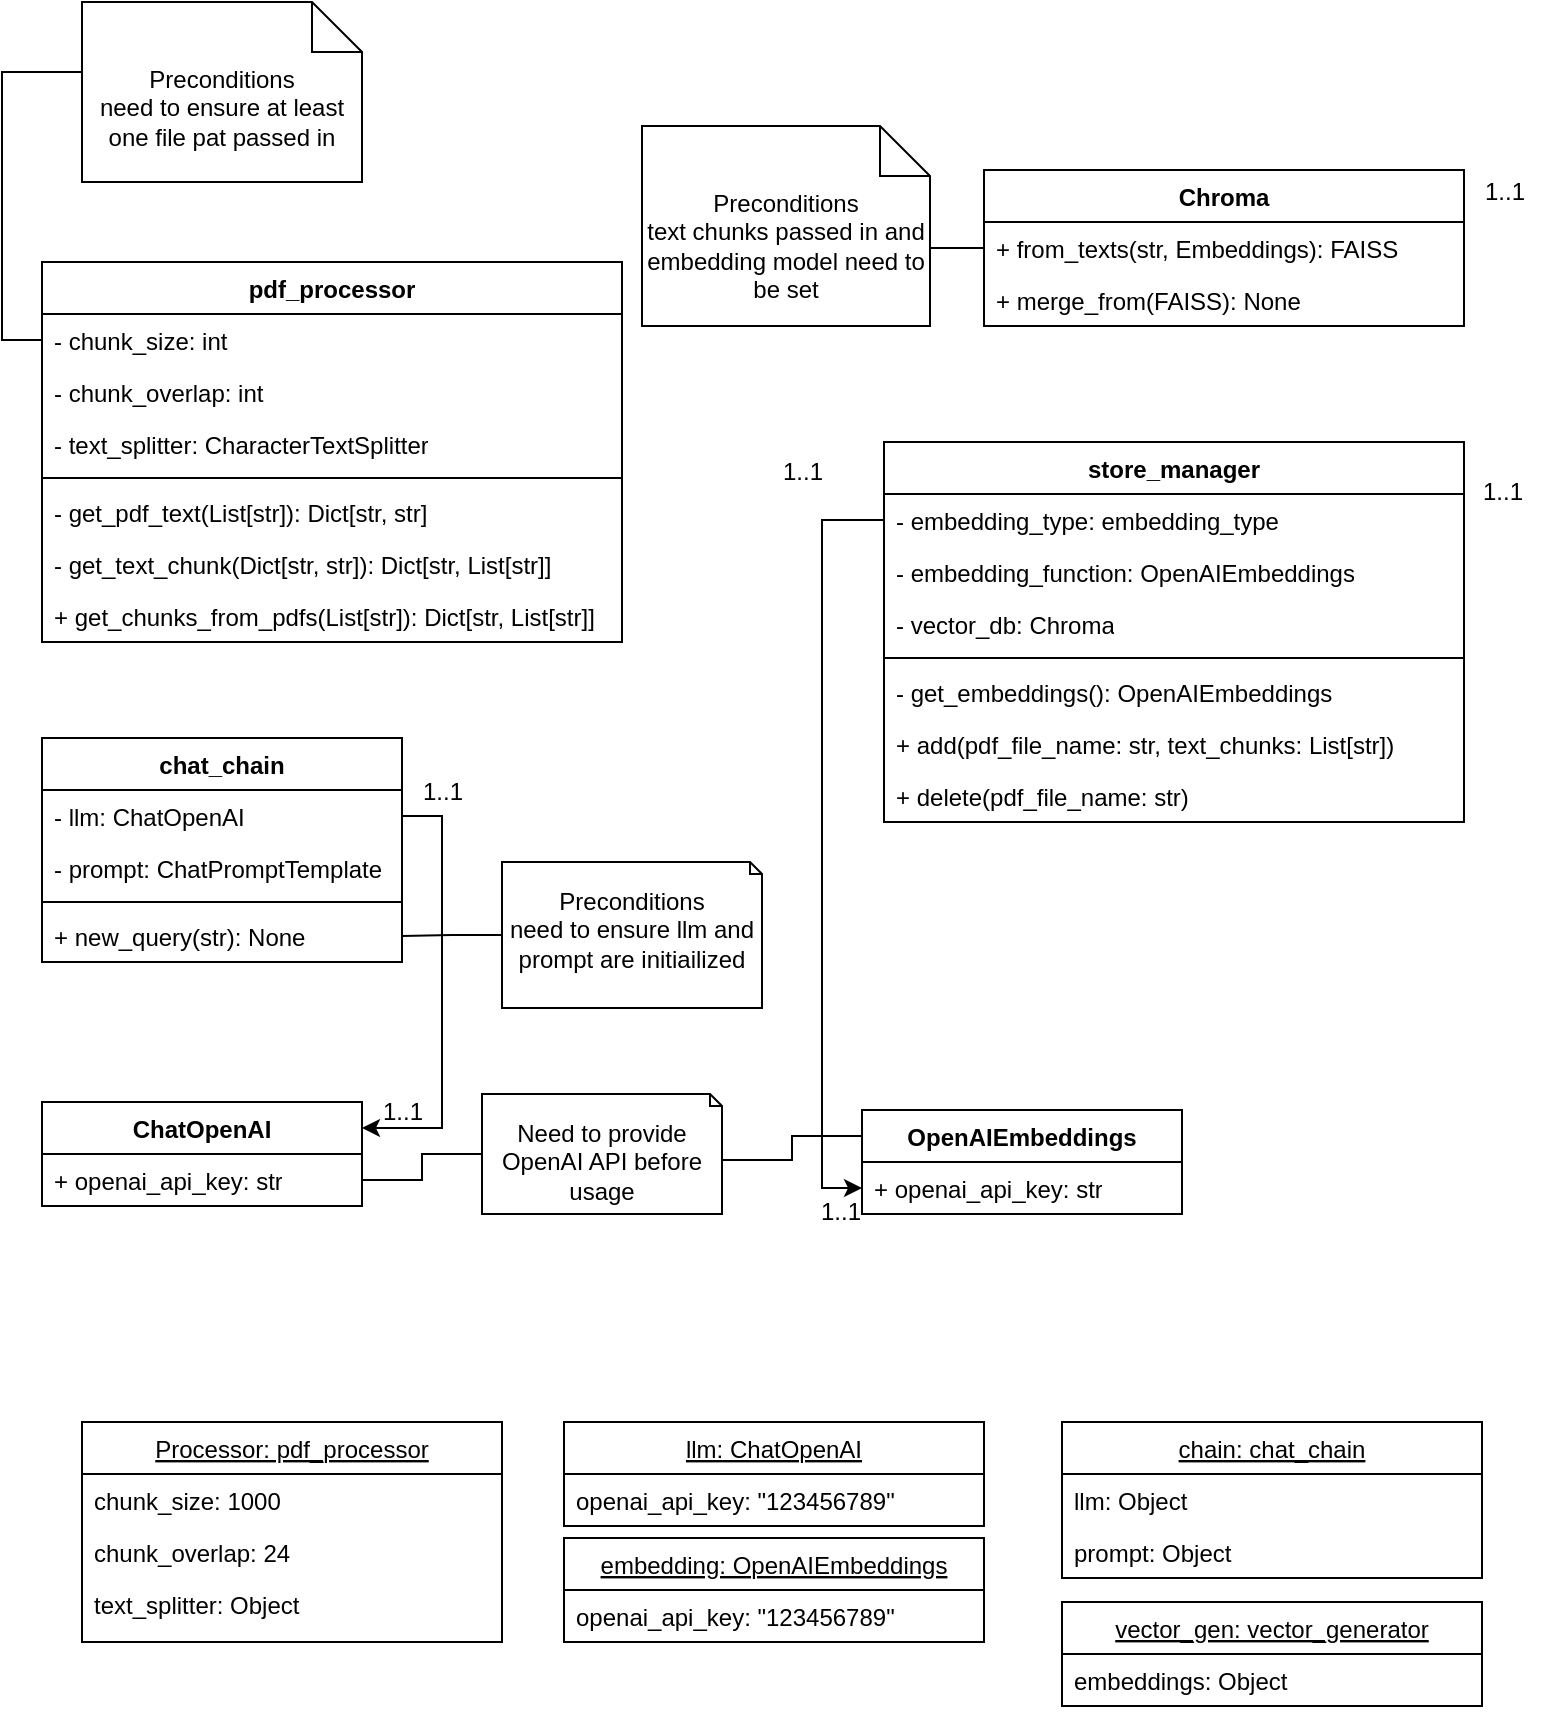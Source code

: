 <mxfile version="22.1.4" type="device">
  <diagram id="C5RBs43oDa-KdzZeNtuy" name="Page-1">
    <mxGraphModel dx="1434" dy="1919" grid="1" gridSize="10" guides="1" tooltips="1" connect="1" arrows="1" fold="1" page="1" pageScale="1" pageWidth="827" pageHeight="1169" math="0" shadow="0">
      <root>
        <mxCell id="WIyWlLk6GJQsqaUBKTNV-0" />
        <mxCell id="WIyWlLk6GJQsqaUBKTNV-1" parent="WIyWlLk6GJQsqaUBKTNV-0" />
        <mxCell id="FrNwQSdIcnlR_9s1XyZw-0" value="Processor: pdf_processor" style="swimlane;fontStyle=4;align=center;verticalAlign=top;childLayout=stackLayout;horizontal=1;startSize=26;horizontalStack=0;resizeParent=1;resizeLast=0;collapsible=1;marginBottom=0;rounded=0;shadow=0;strokeWidth=1;" parent="WIyWlLk6GJQsqaUBKTNV-1" vertex="1">
          <mxGeometry x="90" y="630" width="210" height="110" as="geometry">
            <mxRectangle x="550" y="140" width="160" height="26" as="alternateBounds" />
          </mxGeometry>
        </mxCell>
        <mxCell id="FrNwQSdIcnlR_9s1XyZw-1" value="chunk_size: 1000" style="text;align=left;verticalAlign=top;spacingLeft=4;spacingRight=4;overflow=hidden;rotatable=0;points=[[0,0.5],[1,0.5]];portConstraint=eastwest;" parent="FrNwQSdIcnlR_9s1XyZw-0" vertex="1">
          <mxGeometry y="26" width="210" height="26" as="geometry" />
        </mxCell>
        <mxCell id="FrNwQSdIcnlR_9s1XyZw-2" value="chunk_overlap: 24" style="text;align=left;verticalAlign=top;spacingLeft=4;spacingRight=4;overflow=hidden;rotatable=0;points=[[0,0.5],[1,0.5]];portConstraint=eastwest;rounded=0;shadow=0;html=0;" parent="FrNwQSdIcnlR_9s1XyZw-0" vertex="1">
          <mxGeometry y="52" width="210" height="26" as="geometry" />
        </mxCell>
        <mxCell id="FrNwQSdIcnlR_9s1XyZw-3" value="text_splitter: Object" style="text;align=left;verticalAlign=top;spacingLeft=4;spacingRight=4;overflow=hidden;rotatable=0;points=[[0,0.5],[1,0.5]];portConstraint=eastwest;rounded=0;shadow=0;html=0;" parent="FrNwQSdIcnlR_9s1XyZw-0" vertex="1">
          <mxGeometry y="78" width="210" height="26" as="geometry" />
        </mxCell>
        <mxCell id="NlZModdEgZn9xXVtde5f-0" value="store_manager" style="swimlane;fontStyle=1;align=center;verticalAlign=top;childLayout=stackLayout;horizontal=1;startSize=26;horizontalStack=0;resizeParent=1;resizeParentMax=0;resizeLast=0;collapsible=1;marginBottom=0;whiteSpace=wrap;html=1;" parent="WIyWlLk6GJQsqaUBKTNV-1" vertex="1">
          <mxGeometry x="491" y="140" width="290" height="190" as="geometry" />
        </mxCell>
        <mxCell id="NlZModdEgZn9xXVtde5f-1" value="- embedding_type: embedding_type" style="text;strokeColor=none;fillColor=none;align=left;verticalAlign=top;spacingLeft=4;spacingRight=4;overflow=hidden;rotatable=0;points=[[0,0.5],[1,0.5]];portConstraint=eastwest;whiteSpace=wrap;html=1;" parent="NlZModdEgZn9xXVtde5f-0" vertex="1">
          <mxGeometry y="26" width="290" height="26" as="geometry" />
        </mxCell>
        <mxCell id="PepiUzJY14hyAqEbrQDo-0" value="- embedding_function: OpenAIEmbeddings" style="text;strokeColor=none;fillColor=none;align=left;verticalAlign=top;spacingLeft=4;spacingRight=4;overflow=hidden;rotatable=0;points=[[0,0.5],[1,0.5]];portConstraint=eastwest;whiteSpace=wrap;html=1;" vertex="1" parent="NlZModdEgZn9xXVtde5f-0">
          <mxGeometry y="52" width="290" height="26" as="geometry" />
        </mxCell>
        <mxCell id="PepiUzJY14hyAqEbrQDo-1" value="- vector_db: Chroma" style="text;strokeColor=none;fillColor=none;align=left;verticalAlign=top;spacingLeft=4;spacingRight=4;overflow=hidden;rotatable=0;points=[[0,0.5],[1,0.5]];portConstraint=eastwest;whiteSpace=wrap;html=1;" vertex="1" parent="NlZModdEgZn9xXVtde5f-0">
          <mxGeometry y="78" width="290" height="26" as="geometry" />
        </mxCell>
        <mxCell id="NlZModdEgZn9xXVtde5f-2" value="" style="line;strokeWidth=1;fillColor=none;align=left;verticalAlign=middle;spacingTop=-1;spacingLeft=3;spacingRight=3;rotatable=0;labelPosition=right;points=[];portConstraint=eastwest;strokeColor=inherit;" parent="NlZModdEgZn9xXVtde5f-0" vertex="1">
          <mxGeometry y="104" width="290" height="8" as="geometry" />
        </mxCell>
        <mxCell id="NlZModdEgZn9xXVtde5f-3" value="- get_embeddings(): OpenAIEmbeddings" style="text;strokeColor=none;fillColor=none;align=left;verticalAlign=top;spacingLeft=4;spacingRight=4;overflow=hidden;rotatable=0;points=[[0,0.5],[1,0.5]];portConstraint=eastwest;whiteSpace=wrap;html=1;" parent="NlZModdEgZn9xXVtde5f-0" vertex="1">
          <mxGeometry y="112" width="290" height="26" as="geometry" />
        </mxCell>
        <mxCell id="NlZModdEgZn9xXVtde5f-13" value="+ add(pdf_file_name: str, text_chunks: List[str])" style="text;strokeColor=none;fillColor=none;align=left;verticalAlign=top;spacingLeft=4;spacingRight=4;overflow=hidden;rotatable=0;points=[[0,0.5],[1,0.5]];portConstraint=eastwest;whiteSpace=wrap;html=1;" parent="NlZModdEgZn9xXVtde5f-0" vertex="1">
          <mxGeometry y="138" width="290" height="26" as="geometry" />
        </mxCell>
        <mxCell id="NlZModdEgZn9xXVtde5f-14" value="+ delete(pdf_file_name: str)" style="text;strokeColor=none;fillColor=none;align=left;verticalAlign=top;spacingLeft=4;spacingRight=4;overflow=hidden;rotatable=0;points=[[0,0.5],[1,0.5]];portConstraint=eastwest;whiteSpace=wrap;html=1;" parent="NlZModdEgZn9xXVtde5f-0" vertex="1">
          <mxGeometry y="164" width="290" height="26" as="geometry" />
        </mxCell>
        <mxCell id="NlZModdEgZn9xXVtde5f-4" value="pdf_processor" style="swimlane;fontStyle=1;align=center;verticalAlign=top;childLayout=stackLayout;horizontal=1;startSize=26;horizontalStack=0;resizeParent=1;resizeParentMax=0;resizeLast=0;collapsible=1;marginBottom=0;whiteSpace=wrap;html=1;" parent="WIyWlLk6GJQsqaUBKTNV-1" vertex="1">
          <mxGeometry x="70" y="50" width="290" height="190" as="geometry" />
        </mxCell>
        <mxCell id="NlZModdEgZn9xXVtde5f-5" value="- chunk_size: int" style="text;strokeColor=none;fillColor=none;align=left;verticalAlign=top;spacingLeft=4;spacingRight=4;overflow=hidden;rotatable=0;points=[[0,0.5],[1,0.5]];portConstraint=eastwest;whiteSpace=wrap;html=1;" parent="NlZModdEgZn9xXVtde5f-4" vertex="1">
          <mxGeometry y="26" width="290" height="26" as="geometry" />
        </mxCell>
        <mxCell id="NlZModdEgZn9xXVtde5f-8" value="- chunk_overlap: int" style="text;strokeColor=none;fillColor=none;align=left;verticalAlign=top;spacingLeft=4;spacingRight=4;overflow=hidden;rotatable=0;points=[[0,0.5],[1,0.5]];portConstraint=eastwest;whiteSpace=wrap;html=1;" parent="NlZModdEgZn9xXVtde5f-4" vertex="1">
          <mxGeometry y="52" width="290" height="26" as="geometry" />
        </mxCell>
        <mxCell id="NlZModdEgZn9xXVtde5f-10" value="- text_splitter:&amp;nbsp;CharacterTextSplitter" style="text;strokeColor=none;fillColor=none;align=left;verticalAlign=top;spacingLeft=4;spacingRight=4;overflow=hidden;rotatable=0;points=[[0,0.5],[1,0.5]];portConstraint=eastwest;whiteSpace=wrap;html=1;" parent="NlZModdEgZn9xXVtde5f-4" vertex="1">
          <mxGeometry y="78" width="290" height="26" as="geometry" />
        </mxCell>
        <mxCell id="NlZModdEgZn9xXVtde5f-6" value="" style="line;strokeWidth=1;fillColor=none;align=left;verticalAlign=middle;spacingTop=-1;spacingLeft=3;spacingRight=3;rotatable=0;labelPosition=right;points=[];portConstraint=eastwest;strokeColor=inherit;" parent="NlZModdEgZn9xXVtde5f-4" vertex="1">
          <mxGeometry y="104" width="290" height="8" as="geometry" />
        </mxCell>
        <mxCell id="NlZModdEgZn9xXVtde5f-7" value="- get_pdf_text(List[str]): Dict[str, str]" style="text;strokeColor=none;fillColor=none;align=left;verticalAlign=top;spacingLeft=4;spacingRight=4;overflow=hidden;rotatable=0;points=[[0,0.5],[1,0.5]];portConstraint=eastwest;whiteSpace=wrap;html=1;" parent="NlZModdEgZn9xXVtde5f-4" vertex="1">
          <mxGeometry y="112" width="290" height="26" as="geometry" />
        </mxCell>
        <mxCell id="NlZModdEgZn9xXVtde5f-11" value="- get_text_chunk(Dict[str, str]): Dict[str, List[str]]" style="text;strokeColor=none;fillColor=none;align=left;verticalAlign=top;spacingLeft=4;spacingRight=4;overflow=hidden;rotatable=0;points=[[0,0.5],[1,0.5]];portConstraint=eastwest;whiteSpace=wrap;html=1;" parent="NlZModdEgZn9xXVtde5f-4" vertex="1">
          <mxGeometry y="138" width="290" height="26" as="geometry" />
        </mxCell>
        <mxCell id="NlZModdEgZn9xXVtde5f-12" value="+ get_chunks_from_pdfs(List[str]): Dict[str, List[str]]" style="text;strokeColor=none;fillColor=none;align=left;verticalAlign=top;spacingLeft=4;spacingRight=4;overflow=hidden;rotatable=0;points=[[0,0.5],[1,0.5]];portConstraint=eastwest;whiteSpace=wrap;html=1;" parent="NlZModdEgZn9xXVtde5f-4" vertex="1">
          <mxGeometry y="164" width="290" height="26" as="geometry" />
        </mxCell>
        <mxCell id="NlZModdEgZn9xXVtde5f-16" value="OpenAIEmbeddings" style="swimlane;fontStyle=1;align=center;verticalAlign=top;childLayout=stackLayout;horizontal=1;startSize=26;horizontalStack=0;resizeParent=1;resizeParentMax=0;resizeLast=0;collapsible=1;marginBottom=0;whiteSpace=wrap;html=1;" parent="WIyWlLk6GJQsqaUBKTNV-1" vertex="1">
          <mxGeometry x="480" y="474" width="160" height="52" as="geometry" />
        </mxCell>
        <mxCell id="NlZModdEgZn9xXVtde5f-17" value="+ openai_api_key: str" style="text;strokeColor=none;fillColor=none;align=left;verticalAlign=top;spacingLeft=4;spacingRight=4;overflow=hidden;rotatable=0;points=[[0,0.5],[1,0.5]];portConstraint=eastwest;whiteSpace=wrap;html=1;" parent="NlZModdEgZn9xXVtde5f-16" vertex="1">
          <mxGeometry y="26" width="160" height="26" as="geometry" />
        </mxCell>
        <mxCell id="NlZModdEgZn9xXVtde5f-20" value="Chroma" style="swimlane;fontStyle=1;align=center;verticalAlign=top;childLayout=stackLayout;horizontal=1;startSize=26;horizontalStack=0;resizeParent=1;resizeParentMax=0;resizeLast=0;collapsible=1;marginBottom=0;whiteSpace=wrap;html=1;" parent="WIyWlLk6GJQsqaUBKTNV-1" vertex="1">
          <mxGeometry x="541" y="4" width="240" height="78" as="geometry" />
        </mxCell>
        <mxCell id="NlZModdEgZn9xXVtde5f-23" value="+ from_texts(str, Embeddings): FAISS" style="text;strokeColor=none;fillColor=none;align=left;verticalAlign=top;spacingLeft=4;spacingRight=4;overflow=hidden;rotatable=0;points=[[0,0.5],[1,0.5]];portConstraint=eastwest;whiteSpace=wrap;html=1;" parent="NlZModdEgZn9xXVtde5f-20" vertex="1">
          <mxGeometry y="26" width="240" height="26" as="geometry" />
        </mxCell>
        <mxCell id="NlZModdEgZn9xXVtde5f-24" value="+ merge_from(FAISS): None" style="text;strokeColor=none;fillColor=none;align=left;verticalAlign=top;spacingLeft=4;spacingRight=4;overflow=hidden;rotatable=0;points=[[0,0.5],[1,0.5]];portConstraint=eastwest;whiteSpace=wrap;html=1;" parent="NlZModdEgZn9xXVtde5f-20" vertex="1">
          <mxGeometry y="52" width="240" height="26" as="geometry" />
        </mxCell>
        <mxCell id="NlZModdEgZn9xXVtde5f-29" value="chat_chain" style="swimlane;fontStyle=1;align=center;verticalAlign=top;childLayout=stackLayout;horizontal=1;startSize=26;horizontalStack=0;resizeParent=1;resizeParentMax=0;resizeLast=0;collapsible=1;marginBottom=0;whiteSpace=wrap;html=1;" parent="WIyWlLk6GJQsqaUBKTNV-1" vertex="1">
          <mxGeometry x="70" y="288" width="180" height="112" as="geometry" />
        </mxCell>
        <mxCell id="NlZModdEgZn9xXVtde5f-30" value="- llm: ChatOpenAI" style="text;strokeColor=none;fillColor=none;align=left;verticalAlign=top;spacingLeft=4;spacingRight=4;overflow=hidden;rotatable=0;points=[[0,0.5],[1,0.5]];portConstraint=eastwest;whiteSpace=wrap;html=1;" parent="NlZModdEgZn9xXVtde5f-29" vertex="1">
          <mxGeometry y="26" width="180" height="26" as="geometry" />
        </mxCell>
        <mxCell id="NlZModdEgZn9xXVtde5f-34" value="- prompt: ChatPromptTemplate" style="text;strokeColor=none;fillColor=none;align=left;verticalAlign=top;spacingLeft=4;spacingRight=4;overflow=hidden;rotatable=0;points=[[0,0.5],[1,0.5]];portConstraint=eastwest;whiteSpace=wrap;html=1;" parent="NlZModdEgZn9xXVtde5f-29" vertex="1">
          <mxGeometry y="52" width="180" height="26" as="geometry" />
        </mxCell>
        <mxCell id="NlZModdEgZn9xXVtde5f-31" value="" style="line;strokeWidth=1;fillColor=none;align=left;verticalAlign=middle;spacingTop=-1;spacingLeft=3;spacingRight=3;rotatable=0;labelPosition=right;points=[];portConstraint=eastwest;strokeColor=inherit;" parent="NlZModdEgZn9xXVtde5f-29" vertex="1">
          <mxGeometry y="78" width="180" height="8" as="geometry" />
        </mxCell>
        <mxCell id="NlZModdEgZn9xXVtde5f-32" value="+ new_query(str): None" style="text;strokeColor=none;fillColor=none;align=left;verticalAlign=top;spacingLeft=4;spacingRight=4;overflow=hidden;rotatable=0;points=[[0,0.5],[1,0.5]];portConstraint=eastwest;whiteSpace=wrap;html=1;" parent="NlZModdEgZn9xXVtde5f-29" vertex="1">
          <mxGeometry y="86" width="180" height="26" as="geometry" />
        </mxCell>
        <mxCell id="NlZModdEgZn9xXVtde5f-35" value="ChatOpenAI" style="swimlane;fontStyle=1;align=center;verticalAlign=top;childLayout=stackLayout;horizontal=1;startSize=26;horizontalStack=0;resizeParent=1;resizeParentMax=0;resizeLast=0;collapsible=1;marginBottom=0;whiteSpace=wrap;html=1;" parent="WIyWlLk6GJQsqaUBKTNV-1" vertex="1">
          <mxGeometry x="70" y="470" width="160" height="52" as="geometry" />
        </mxCell>
        <mxCell id="NlZModdEgZn9xXVtde5f-36" value="+ openai_api_key: str" style="text;strokeColor=none;fillColor=none;align=left;verticalAlign=top;spacingLeft=4;spacingRight=4;overflow=hidden;rotatable=0;points=[[0,0.5],[1,0.5]];portConstraint=eastwest;whiteSpace=wrap;html=1;" parent="NlZModdEgZn9xXVtde5f-35" vertex="1">
          <mxGeometry y="26" width="160" height="26" as="geometry" />
        </mxCell>
        <mxCell id="NlZModdEgZn9xXVtde5f-41" style="edgeStyle=orthogonalEdgeStyle;rounded=0;orthogonalLoop=1;jettySize=auto;html=1;exitX=1;exitY=0.5;exitDx=0;exitDy=0;entryX=1;entryY=0.25;entryDx=0;entryDy=0;" parent="WIyWlLk6GJQsqaUBKTNV-1" source="NlZModdEgZn9xXVtde5f-30" target="NlZModdEgZn9xXVtde5f-35" edge="1">
          <mxGeometry relative="1" as="geometry" />
        </mxCell>
        <mxCell id="NlZModdEgZn9xXVtde5f-42" style="edgeStyle=orthogonalEdgeStyle;rounded=0;orthogonalLoop=1;jettySize=auto;html=1;exitX=0;exitY=0.5;exitDx=0;exitDy=0;entryX=0;entryY=0.5;entryDx=0;entryDy=0;" parent="WIyWlLk6GJQsqaUBKTNV-1" source="NlZModdEgZn9xXVtde5f-1" target="NlZModdEgZn9xXVtde5f-17" edge="1">
          <mxGeometry relative="1" as="geometry" />
        </mxCell>
        <mxCell id="NlZModdEgZn9xXVtde5f-45" style="edgeStyle=orthogonalEdgeStyle;rounded=0;orthogonalLoop=1;jettySize=auto;html=1;exitX=0;exitY=0.5;exitDx=0;exitDy=0;exitPerimeter=0;entryX=1;entryY=0.5;entryDx=0;entryDy=0;endArrow=none;endFill=0;" parent="WIyWlLk6GJQsqaUBKTNV-1" source="NlZModdEgZn9xXVtde5f-44" target="NlZModdEgZn9xXVtde5f-36" edge="1">
          <mxGeometry relative="1" as="geometry" />
        </mxCell>
        <mxCell id="NlZModdEgZn9xXVtde5f-44" value="Need to provide OpenAI API before usage" style="shape=note2;boundedLbl=1;whiteSpace=wrap;html=1;size=6;verticalAlign=top;align=center;" parent="WIyWlLk6GJQsqaUBKTNV-1" vertex="1">
          <mxGeometry x="290" y="466" width="120" height="60" as="geometry" />
        </mxCell>
        <mxCell id="NlZModdEgZn9xXVtde5f-46" style="edgeStyle=orthogonalEdgeStyle;rounded=0;orthogonalLoop=1;jettySize=auto;html=1;exitX=0;exitY=0.25;exitDx=0;exitDy=0;entryX=0;entryY=0;entryDx=120;entryDy=33;entryPerimeter=0;endArrow=none;endFill=0;" parent="WIyWlLk6GJQsqaUBKTNV-1" source="NlZModdEgZn9xXVtde5f-16" target="NlZModdEgZn9xXVtde5f-44" edge="1">
          <mxGeometry relative="1" as="geometry" />
        </mxCell>
        <mxCell id="NlZModdEgZn9xXVtde5f-50" style="edgeStyle=orthogonalEdgeStyle;rounded=0;orthogonalLoop=1;jettySize=auto;html=1;exitX=0;exitY=0.5;exitDx=0;exitDy=0;exitPerimeter=0;entryX=1;entryY=0.5;entryDx=0;entryDy=0;endArrow=none;endFill=0;" parent="WIyWlLk6GJQsqaUBKTNV-1" source="NlZModdEgZn9xXVtde5f-48" target="NlZModdEgZn9xXVtde5f-32" edge="1">
          <mxGeometry relative="1" as="geometry" />
        </mxCell>
        <mxCell id="NlZModdEgZn9xXVtde5f-48" value="Preconditions&lt;br&gt;need to ensure llm and prompt are initiailized" style="shape=note2;boundedLbl=1;whiteSpace=wrap;html=1;size=6;verticalAlign=top;align=center;" parent="WIyWlLk6GJQsqaUBKTNV-1" vertex="1">
          <mxGeometry x="300" y="350" width="130" height="73" as="geometry" />
        </mxCell>
        <mxCell id="NlZModdEgZn9xXVtde5f-53" style="edgeStyle=orthogonalEdgeStyle;rounded=0;orthogonalLoop=1;jettySize=auto;html=1;exitX=0;exitY=0.5;exitDx=0;exitDy=0;exitPerimeter=0;entryX=0;entryY=0.5;entryDx=0;entryDy=0;endArrow=none;endFill=0;" parent="WIyWlLk6GJQsqaUBKTNV-1" source="NlZModdEgZn9xXVtde5f-52" target="NlZModdEgZn9xXVtde5f-5" edge="1">
          <mxGeometry relative="1" as="geometry">
            <Array as="points">
              <mxPoint x="50" y="-45" />
              <mxPoint x="50" y="89" />
            </Array>
          </mxGeometry>
        </mxCell>
        <mxCell id="NlZModdEgZn9xXVtde5f-52" value="Preconditions&lt;br&gt;need to ensure at least one file pat passed in" style="shape=note2;boundedLbl=1;whiteSpace=wrap;html=1;size=25;verticalAlign=top;align=center;" parent="WIyWlLk6GJQsqaUBKTNV-1" vertex="1">
          <mxGeometry x="90" y="-80" width="140" height="90" as="geometry" />
        </mxCell>
        <mxCell id="NlZModdEgZn9xXVtde5f-54" value="Preconditions&lt;br&gt;text chunks passed in and embedding model need to be set" style="shape=note2;boundedLbl=1;whiteSpace=wrap;html=1;size=25;verticalAlign=top;align=center;" parent="WIyWlLk6GJQsqaUBKTNV-1" vertex="1">
          <mxGeometry x="370" y="-18" width="144" height="100" as="geometry" />
        </mxCell>
        <mxCell id="NlZModdEgZn9xXVtde5f-55" style="edgeStyle=orthogonalEdgeStyle;rounded=0;orthogonalLoop=1;jettySize=auto;html=1;exitX=0;exitY=0.5;exitDx=0;exitDy=0;entryX=0;entryY=0;entryDx=144;entryDy=62.5;entryPerimeter=0;endArrow=none;endFill=0;" parent="WIyWlLk6GJQsqaUBKTNV-1" source="NlZModdEgZn9xXVtde5f-23" target="NlZModdEgZn9xXVtde5f-54" edge="1">
          <mxGeometry relative="1" as="geometry" />
        </mxCell>
        <mxCell id="NlZModdEgZn9xXVtde5f-57" value="1..1" style="text;html=1;align=center;verticalAlign=middle;resizable=0;points=[];autosize=1;strokeColor=none;fillColor=none;" parent="WIyWlLk6GJQsqaUBKTNV-1" vertex="1">
          <mxGeometry x="250" y="300" width="40" height="30" as="geometry" />
        </mxCell>
        <mxCell id="NlZModdEgZn9xXVtde5f-58" value="1..1" style="text;html=1;align=center;verticalAlign=middle;resizable=0;points=[];autosize=1;strokeColor=none;fillColor=none;" parent="WIyWlLk6GJQsqaUBKTNV-1" vertex="1">
          <mxGeometry x="230" y="460" width="40" height="30" as="geometry" />
        </mxCell>
        <mxCell id="NlZModdEgZn9xXVtde5f-59" value="1..1" style="text;html=1;align=center;verticalAlign=middle;resizable=0;points=[];autosize=1;strokeColor=none;fillColor=none;" parent="WIyWlLk6GJQsqaUBKTNV-1" vertex="1">
          <mxGeometry x="449" y="510" width="40" height="30" as="geometry" />
        </mxCell>
        <mxCell id="NlZModdEgZn9xXVtde5f-60" value="1..1" style="text;html=1;align=center;verticalAlign=middle;resizable=0;points=[];autosize=1;strokeColor=none;fillColor=none;" parent="WIyWlLk6GJQsqaUBKTNV-1" vertex="1">
          <mxGeometry x="430" y="140" width="40" height="30" as="geometry" />
        </mxCell>
        <mxCell id="NlZModdEgZn9xXVtde5f-62" value="1..1" style="text;html=1;align=center;verticalAlign=middle;resizable=0;points=[];autosize=1;strokeColor=none;fillColor=none;" parent="WIyWlLk6GJQsqaUBKTNV-1" vertex="1">
          <mxGeometry x="781" width="40" height="30" as="geometry" />
        </mxCell>
        <mxCell id="NlZModdEgZn9xXVtde5f-63" value="1..1" style="text;html=1;align=center;verticalAlign=middle;resizable=0;points=[];autosize=1;strokeColor=none;fillColor=none;" parent="WIyWlLk6GJQsqaUBKTNV-1" vertex="1">
          <mxGeometry x="780" y="150" width="40" height="30" as="geometry" />
        </mxCell>
        <mxCell id="NlZModdEgZn9xXVtde5f-65" value="llm: ChatOpenAI" style="swimlane;fontStyle=4;align=center;verticalAlign=top;childLayout=stackLayout;horizontal=1;startSize=26;horizontalStack=0;resizeParent=1;resizeLast=0;collapsible=1;marginBottom=0;rounded=0;shadow=0;strokeWidth=1;" parent="WIyWlLk6GJQsqaUBKTNV-1" vertex="1">
          <mxGeometry x="331" y="630" width="210" height="52" as="geometry">
            <mxRectangle x="550" y="140" width="160" height="26" as="alternateBounds" />
          </mxGeometry>
        </mxCell>
        <mxCell id="NlZModdEgZn9xXVtde5f-68" value="openai_api_key: &quot;123456789&quot;" style="text;align=left;verticalAlign=top;spacingLeft=4;spacingRight=4;overflow=hidden;rotatable=0;points=[[0,0.5],[1,0.5]];portConstraint=eastwest;rounded=0;shadow=0;html=0;" parent="NlZModdEgZn9xXVtde5f-65" vertex="1">
          <mxGeometry y="26" width="210" height="26" as="geometry" />
        </mxCell>
        <mxCell id="NlZModdEgZn9xXVtde5f-69" value="embedding: OpenAIEmbeddings" style="swimlane;fontStyle=4;align=center;verticalAlign=top;childLayout=stackLayout;horizontal=1;startSize=26;horizontalStack=0;resizeParent=1;resizeLast=0;collapsible=1;marginBottom=0;rounded=0;shadow=0;strokeWidth=1;" parent="WIyWlLk6GJQsqaUBKTNV-1" vertex="1">
          <mxGeometry x="331" y="688" width="210" height="52" as="geometry">
            <mxRectangle x="550" y="140" width="160" height="26" as="alternateBounds" />
          </mxGeometry>
        </mxCell>
        <mxCell id="NlZModdEgZn9xXVtde5f-70" value="openai_api_key: &quot;123456789&quot;" style="text;align=left;verticalAlign=top;spacingLeft=4;spacingRight=4;overflow=hidden;rotatable=0;points=[[0,0.5],[1,0.5]];portConstraint=eastwest;rounded=0;shadow=0;html=0;" parent="NlZModdEgZn9xXVtde5f-69" vertex="1">
          <mxGeometry y="26" width="210" height="26" as="geometry" />
        </mxCell>
        <mxCell id="NlZModdEgZn9xXVtde5f-71" value="chain: chat_chain" style="swimlane;fontStyle=4;align=center;verticalAlign=top;childLayout=stackLayout;horizontal=1;startSize=26;horizontalStack=0;resizeParent=1;resizeLast=0;collapsible=1;marginBottom=0;rounded=0;shadow=0;strokeWidth=1;" parent="WIyWlLk6GJQsqaUBKTNV-1" vertex="1">
          <mxGeometry x="580" y="630" width="210" height="78" as="geometry">
            <mxRectangle x="550" y="140" width="160" height="26" as="alternateBounds" />
          </mxGeometry>
        </mxCell>
        <mxCell id="NlZModdEgZn9xXVtde5f-72" value="llm: Object" style="text;align=left;verticalAlign=top;spacingLeft=4;spacingRight=4;overflow=hidden;rotatable=0;points=[[0,0.5],[1,0.5]];portConstraint=eastwest;" parent="NlZModdEgZn9xXVtde5f-71" vertex="1">
          <mxGeometry y="26" width="210" height="26" as="geometry" />
        </mxCell>
        <mxCell id="NlZModdEgZn9xXVtde5f-73" value="prompt: Object" style="text;align=left;verticalAlign=top;spacingLeft=4;spacingRight=4;overflow=hidden;rotatable=0;points=[[0,0.5],[1,0.5]];portConstraint=eastwest;rounded=0;shadow=0;html=0;" parent="NlZModdEgZn9xXVtde5f-71" vertex="1">
          <mxGeometry y="52" width="210" height="26" as="geometry" />
        </mxCell>
        <mxCell id="NlZModdEgZn9xXVtde5f-78" value="vector_gen: vector_generator" style="swimlane;fontStyle=4;align=center;verticalAlign=top;childLayout=stackLayout;horizontal=1;startSize=26;horizontalStack=0;resizeParent=1;resizeLast=0;collapsible=1;marginBottom=0;rounded=0;shadow=0;strokeWidth=1;" parent="WIyWlLk6GJQsqaUBKTNV-1" vertex="1">
          <mxGeometry x="580" y="720" width="210" height="52" as="geometry">
            <mxRectangle x="550" y="140" width="160" height="26" as="alternateBounds" />
          </mxGeometry>
        </mxCell>
        <mxCell id="NlZModdEgZn9xXVtde5f-79" value="embeddings: Object" style="text;align=left;verticalAlign=top;spacingLeft=4;spacingRight=4;overflow=hidden;rotatable=0;points=[[0,0.5],[1,0.5]];portConstraint=eastwest;rounded=0;shadow=0;html=0;" parent="NlZModdEgZn9xXVtde5f-78" vertex="1">
          <mxGeometry y="26" width="210" height="26" as="geometry" />
        </mxCell>
      </root>
    </mxGraphModel>
  </diagram>
</mxfile>
